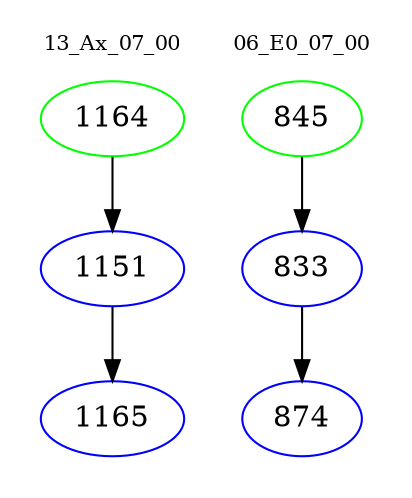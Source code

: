 digraph{
subgraph cluster_0 {
color = white
label = "13_Ax_07_00";
fontsize=10;
T0_1164 [label="1164", color="green"]
T0_1164 -> T0_1151 [color="black"]
T0_1151 [label="1151", color="blue"]
T0_1151 -> T0_1165 [color="black"]
T0_1165 [label="1165", color="blue"]
}
subgraph cluster_1 {
color = white
label = "06_E0_07_00";
fontsize=10;
T1_845 [label="845", color="green"]
T1_845 -> T1_833 [color="black"]
T1_833 [label="833", color="blue"]
T1_833 -> T1_874 [color="black"]
T1_874 [label="874", color="blue"]
}
}
